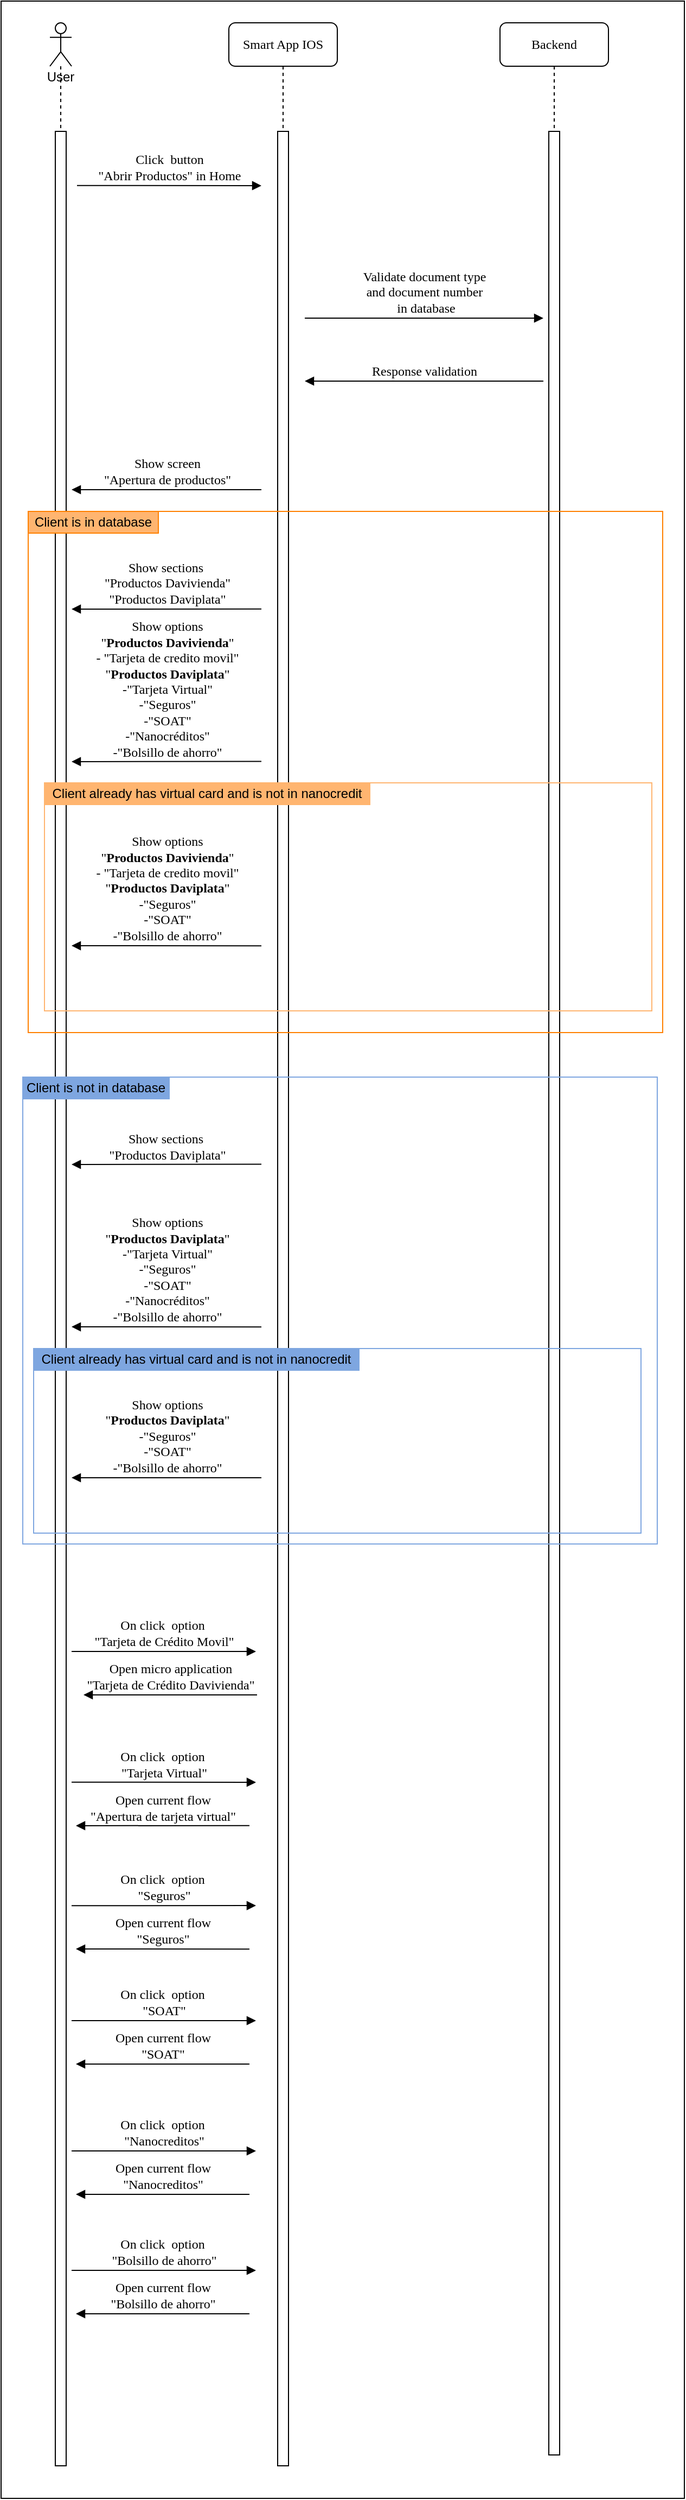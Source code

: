 <mxfile version="13.6.5" type="github">
  <diagram id="HU6HF3A5RPhw-zDrLY1I" name="Page-1">
    <mxGraphModel dx="1185" dy="594" grid="1" gridSize="10" guides="1" tooltips="1" connect="1" arrows="1" fold="1" page="1" pageScale="1" pageWidth="827" pageHeight="1169" math="0" shadow="0">
      <root>
        <mxCell id="0" />
        <mxCell id="1" parent="0" />
        <mxCell id="1ucbsTCfZI52HVWh1nDO-29" value="" style="rounded=0;whiteSpace=wrap;html=1;" parent="1" vertex="1">
          <mxGeometry width="630" height="2300" as="geometry" />
        </mxCell>
        <mxCell id="1ucbsTCfZI52HVWh1nDO-14" value="User" style="shape=umlLifeline;participant=umlActor;perimeter=lifelinePerimeter;whiteSpace=wrap;html=1;container=1;collapsible=0;recursiveResize=0;verticalAlign=top;spacingTop=36;outlineConnect=0;" parent="1" vertex="1">
          <mxGeometry x="45" y="20" width="20" height="300" as="geometry" />
        </mxCell>
        <mxCell id="1ucbsTCfZI52HVWh1nDO-2" value="Smart App IOS" style="shape=umlLifeline;perimeter=lifelinePerimeter;whiteSpace=wrap;html=1;container=1;collapsible=0;recursiveResize=0;outlineConnect=0;rounded=1;shadow=0;comic=0;labelBackgroundColor=none;strokeWidth=1;fontFamily=Verdana;fontSize=12;align=center;" parent="1" vertex="1">
          <mxGeometry x="210" y="20" width="100" height="2250" as="geometry" />
        </mxCell>
        <mxCell id="1ucbsTCfZI52HVWh1nDO-3" value="" style="html=1;points=[];perimeter=orthogonalPerimeter;rounded=0;shadow=0;comic=0;labelBackgroundColor=none;strokeWidth=1;fontFamily=Verdana;fontSize=12;align=center;" parent="1ucbsTCfZI52HVWh1nDO-2" vertex="1">
          <mxGeometry x="45" y="100" width="10" height="2150" as="geometry" />
        </mxCell>
        <mxCell id="1ucbsTCfZI52HVWh1nDO-4" value="Backend" style="shape=umlLifeline;perimeter=lifelinePerimeter;whiteSpace=wrap;html=1;container=1;collapsible=0;recursiveResize=0;outlineConnect=0;rounded=1;shadow=0;comic=0;labelBackgroundColor=none;strokeWidth=1;fontFamily=Verdana;fontSize=12;align=center;" parent="1" vertex="1">
          <mxGeometry x="460" y="20" width="100" height="2240" as="geometry" />
        </mxCell>
        <mxCell id="1ucbsTCfZI52HVWh1nDO-5" value="" style="html=1;points=[];perimeter=orthogonalPerimeter;rounded=0;shadow=0;comic=0;labelBackgroundColor=none;strokeWidth=1;fontFamily=Verdana;fontSize=12;align=center;" parent="1ucbsTCfZI52HVWh1nDO-4" vertex="1">
          <mxGeometry x="45" y="100" width="10" height="2140" as="geometry" />
        </mxCell>
        <mxCell id="1ucbsTCfZI52HVWh1nDO-9" value="Click&amp;nbsp; button &lt;br&gt;&quot;Abrir Productos&quot; in Home" style="html=1;verticalAlign=bottom;endArrow=block;labelBackgroundColor=none;fontFamily=Verdana;fontSize=12;edgeStyle=elbowEdgeStyle;elbow=vertical;" parent="1" edge="1">
          <mxGeometry relative="1" as="geometry">
            <mxPoint x="70" y="169.83" as="sourcePoint" />
            <mxPoint x="240" y="169.83" as="targetPoint" />
          </mxGeometry>
        </mxCell>
        <mxCell id="1ucbsTCfZI52HVWh1nDO-11" value="Validate document type &lt;br&gt;and document number&lt;br&gt;&amp;nbsp;in database" style="html=1;verticalAlign=bottom;endArrow=block;labelBackgroundColor=none;fontFamily=Verdana;fontSize=12;edgeStyle=elbowEdgeStyle;elbow=vertical;" parent="1" edge="1">
          <mxGeometry relative="1" as="geometry">
            <mxPoint x="280" y="292" as="sourcePoint" />
            <mxPoint x="500" y="292" as="targetPoint" />
            <Array as="points" />
          </mxGeometry>
        </mxCell>
        <mxCell id="1ucbsTCfZI52HVWh1nDO-12" value="Response validation" style="html=1;verticalAlign=bottom;endArrow=block;labelBackgroundColor=none;fontFamily=Verdana;fontSize=12;edgeStyle=elbowEdgeStyle;elbow=vertical;" parent="1" edge="1">
          <mxGeometry relative="1" as="geometry">
            <mxPoint x="500" y="350" as="sourcePoint" />
            <mxPoint x="280" y="350" as="targetPoint" />
          </mxGeometry>
        </mxCell>
        <mxCell id="1ucbsTCfZI52HVWh1nDO-13" value="" style="html=1;points=[];perimeter=orthogonalPerimeter;rounded=0;shadow=0;comic=0;labelBackgroundColor=none;strokeWidth=1;fontFamily=Verdana;fontSize=12;align=center;" parent="1" vertex="1">
          <mxGeometry x="50" y="120" width="10" height="2150" as="geometry" />
        </mxCell>
        <mxCell id="1ucbsTCfZI52HVWh1nDO-15" value="Show screen &lt;br&gt;&quot;Apertura de productos&quot;" style="html=1;verticalAlign=bottom;endArrow=block;labelBackgroundColor=none;fontFamily=Verdana;fontSize=12;edgeStyle=elbowEdgeStyle;elbow=vertical;" parent="1" edge="1">
          <mxGeometry relative="1" as="geometry">
            <mxPoint x="240" y="450" as="sourcePoint" />
            <mxPoint x="65" y="450" as="targetPoint" />
          </mxGeometry>
        </mxCell>
        <mxCell id="3u4s2S24RbVyFO70V5Bj-1" value="" style="rounded=0;whiteSpace=wrap;html=1;fillColor=none;strokeColor=#FF8000;" vertex="1" parent="1">
          <mxGeometry x="25" y="470" width="585" height="480" as="geometry" />
        </mxCell>
        <mxCell id="3u4s2S24RbVyFO70V5Bj-3" value="Client is in database" style="rounded=0;whiteSpace=wrap;html=1;strokeColor=#FF8000;fillColor=#FFB570;" vertex="1" parent="1">
          <mxGeometry x="25" y="470" width="120" height="20" as="geometry" />
        </mxCell>
        <mxCell id="3u4s2S24RbVyFO70V5Bj-4" value="Show sections&amp;nbsp;&lt;br&gt;&quot;Productos Davivienda&quot;&lt;br&gt;&quot;Productos Daviplata&quot;" style="html=1;verticalAlign=bottom;endArrow=block;labelBackgroundColor=none;fontFamily=Verdana;fontSize=12;edgeStyle=elbowEdgeStyle;elbow=vertical;" edge="1" parent="1">
          <mxGeometry relative="1" as="geometry">
            <mxPoint x="240" y="559.93" as="sourcePoint" />
            <mxPoint x="65" y="559.93" as="targetPoint" />
          </mxGeometry>
        </mxCell>
        <mxCell id="3u4s2S24RbVyFO70V5Bj-5" value="Show options&lt;br&gt;&quot;&lt;b&gt;Productos Davivienda&lt;/b&gt;&quot;&lt;br&gt;- &quot;Tarjeta de credito movil&quot;&lt;br&gt;&quot;&lt;b&gt;Productos Daviplata&lt;/b&gt;&quot;&lt;br&gt;-&quot;Tarjeta Virtual&quot;&lt;br&gt;-&quot;Seguros&quot;&lt;br&gt;-&quot;SOAT&quot;&lt;br&gt;-&quot;Nanocréditos&quot;&lt;br&gt;-&quot;Bolsillo de ahorro&quot;" style="html=1;verticalAlign=bottom;endArrow=block;labelBackgroundColor=none;fontFamily=Verdana;fontSize=12;edgeStyle=elbowEdgeStyle;elbow=vertical;" edge="1" parent="1">
          <mxGeometry relative="1" as="geometry">
            <mxPoint x="240" y="700.28" as="sourcePoint" />
            <mxPoint x="65" y="700.28" as="targetPoint" />
          </mxGeometry>
        </mxCell>
        <mxCell id="3u4s2S24RbVyFO70V5Bj-6" value="" style="rounded=0;whiteSpace=wrap;html=1;fillColor=none;strokeColor=#7EA6E0;" vertex="1" parent="1">
          <mxGeometry x="20" y="991" width="585" height="430" as="geometry" />
        </mxCell>
        <mxCell id="3u4s2S24RbVyFO70V5Bj-7" value="Client is not in database" style="rounded=0;whiteSpace=wrap;html=1;strokeColor=#7EA6E0;fillColor=#7EA6E0;" vertex="1" parent="1">
          <mxGeometry x="20" y="991" width="135" height="20" as="geometry" />
        </mxCell>
        <mxCell id="3u4s2S24RbVyFO70V5Bj-8" value="Show sections&amp;nbsp;&lt;br&gt;&quot;Productos Daviplata&quot;" style="html=1;verticalAlign=bottom;endArrow=block;labelBackgroundColor=none;fontFamily=Verdana;fontSize=12;edgeStyle=elbowEdgeStyle;elbow=vertical;" edge="1" parent="1">
          <mxGeometry relative="1" as="geometry">
            <mxPoint x="240" y="1071.28" as="sourcePoint" />
            <mxPoint x="65" y="1071.28" as="targetPoint" />
          </mxGeometry>
        </mxCell>
        <mxCell id="3u4s2S24RbVyFO70V5Bj-9" value="" style="rounded=0;whiteSpace=wrap;html=1;fillColor=none;strokeColor=#FFB570;" vertex="1" parent="1">
          <mxGeometry x="40" y="720" width="560" height="210" as="geometry" />
        </mxCell>
        <mxCell id="3u4s2S24RbVyFO70V5Bj-10" value="Client already has virtual card and is not in nanocredit" style="rounded=0;whiteSpace=wrap;html=1;strokeColor=#FFB570;fillColor=#FFB570;" vertex="1" parent="1">
          <mxGeometry x="40" y="720" width="300" height="20" as="geometry" />
        </mxCell>
        <mxCell id="3u4s2S24RbVyFO70V5Bj-11" value="Show options&lt;br&gt;&quot;&lt;b&gt;Productos Davivienda&lt;/b&gt;&quot;&lt;br&gt;- &quot;Tarjeta de credito movil&quot;&lt;br&gt;&quot;&lt;b&gt;Productos Daviplata&lt;/b&gt;&quot;&lt;br&gt;-&quot;Seguros&quot;&lt;br&gt;-&quot;SOAT&quot;&lt;br&gt;-&quot;Bolsillo de ahorro&quot;" style="html=1;verticalAlign=bottom;endArrow=block;labelBackgroundColor=none;fontFamily=Verdana;fontSize=12;edgeStyle=elbowEdgeStyle;elbow=vertical;" edge="1" parent="1">
          <mxGeometry relative="1" as="geometry">
            <mxPoint x="240" y="870.14" as="sourcePoint" />
            <mxPoint x="65" y="870.14" as="targetPoint" />
          </mxGeometry>
        </mxCell>
        <mxCell id="3u4s2S24RbVyFO70V5Bj-12" value="Show options&lt;br&gt;&quot;&lt;b&gt;Productos Daviplata&lt;/b&gt;&quot;&lt;br&gt;-&quot;Tarjeta Virtual&quot;&lt;br&gt;-&quot;Seguros&quot;&lt;br&gt;-&quot;SOAT&quot;&lt;br&gt;-&quot;Nanocréditos&quot;&lt;br&gt;-&quot;Bolsillo de ahorro&quot;" style="html=1;verticalAlign=bottom;endArrow=block;labelBackgroundColor=none;fontFamily=Verdana;fontSize=12;edgeStyle=elbowEdgeStyle;elbow=vertical;" edge="1" parent="1">
          <mxGeometry relative="1" as="geometry">
            <mxPoint x="240" y="1221.14" as="sourcePoint" />
            <mxPoint x="65" y="1221.14" as="targetPoint" />
          </mxGeometry>
        </mxCell>
        <mxCell id="3u4s2S24RbVyFO70V5Bj-13" value="" style="rounded=0;whiteSpace=wrap;html=1;fillColor=none;strokeColor=#7EA6E0;" vertex="1" parent="1">
          <mxGeometry x="30" y="1241" width="560" height="170" as="geometry" />
        </mxCell>
        <mxCell id="3u4s2S24RbVyFO70V5Bj-14" value="Client already has virtual card and is not in nanocredit" style="rounded=0;whiteSpace=wrap;html=1;strokeColor=#7EA6E0;fillColor=#7EA6E0;" vertex="1" parent="1">
          <mxGeometry x="30" y="1241" width="300" height="20" as="geometry" />
        </mxCell>
        <mxCell id="3u4s2S24RbVyFO70V5Bj-15" value="Show options&lt;br&gt;&quot;&lt;b&gt;Productos Daviplata&lt;/b&gt;&quot;&lt;br&gt;-&quot;Seguros&quot;&lt;br&gt;-&quot;SOAT&quot;&lt;br&gt;-&quot;Bolsillo de ahorro&quot;" style="html=1;verticalAlign=bottom;endArrow=block;labelBackgroundColor=none;fontFamily=Verdana;fontSize=12;edgeStyle=elbowEdgeStyle;elbow=vertical;" edge="1" parent="1">
          <mxGeometry relative="1" as="geometry">
            <mxPoint x="240" y="1360" as="sourcePoint" />
            <mxPoint x="65" y="1360" as="targetPoint" />
          </mxGeometry>
        </mxCell>
        <mxCell id="3u4s2S24RbVyFO70V5Bj-16" value="On click&amp;nbsp; option&amp;nbsp;&lt;br&gt;&quot;Tarjeta de Crédito Movil&quot;" style="html=1;verticalAlign=bottom;endArrow=block;labelBackgroundColor=none;fontFamily=Verdana;fontSize=12;edgeStyle=elbowEdgeStyle;elbow=vertical;" edge="1" parent="1">
          <mxGeometry relative="1" as="geometry">
            <mxPoint x="65" y="1520" as="sourcePoint" />
            <mxPoint x="235" y="1520" as="targetPoint" />
          </mxGeometry>
        </mxCell>
        <mxCell id="3u4s2S24RbVyFO70V5Bj-17" value="Open micro application &lt;br&gt;&quot;Tarjeta de Crédito Davivienda&quot;" style="html=1;verticalAlign=bottom;endArrow=block;labelBackgroundColor=none;fontFamily=Verdana;fontSize=12;edgeStyle=elbowEdgeStyle;elbow=vertical;" edge="1" parent="1">
          <mxGeometry relative="1" as="geometry">
            <mxPoint x="236" y="1560" as="sourcePoint" />
            <mxPoint x="76" y="1560" as="targetPoint" />
          </mxGeometry>
        </mxCell>
        <mxCell id="3u4s2S24RbVyFO70V5Bj-18" value="On click&amp;nbsp; option&amp;nbsp;&lt;br&gt;&quot;Tarjeta Virtual&quot;" style="html=1;verticalAlign=bottom;endArrow=block;labelBackgroundColor=none;fontFamily=Verdana;fontSize=12;edgeStyle=elbowEdgeStyle;elbow=vertical;" edge="1" parent="1">
          <mxGeometry relative="1" as="geometry">
            <mxPoint x="65" y="1640.33" as="sourcePoint" />
            <mxPoint x="235" y="1640.33" as="targetPoint" />
          </mxGeometry>
        </mxCell>
        <mxCell id="3u4s2S24RbVyFO70V5Bj-19" value="Open current flow &lt;br&gt;&quot;Apertura de tarjeta virtual&quot;" style="html=1;verticalAlign=bottom;endArrow=block;labelBackgroundColor=none;fontFamily=Verdana;fontSize=12;edgeStyle=elbowEdgeStyle;elbow=vertical;" edge="1" parent="1">
          <mxGeometry relative="1" as="geometry">
            <mxPoint x="229" y="1680.33" as="sourcePoint" />
            <mxPoint x="69" y="1680.33" as="targetPoint" />
          </mxGeometry>
        </mxCell>
        <mxCell id="3u4s2S24RbVyFO70V5Bj-20" value="On click&amp;nbsp; option&amp;nbsp;&lt;br&gt;&quot;Seguros&quot;" style="html=1;verticalAlign=bottom;endArrow=block;labelBackgroundColor=none;fontFamily=Verdana;fontSize=12;edgeStyle=elbowEdgeStyle;elbow=vertical;" edge="1" parent="1">
          <mxGeometry relative="1" as="geometry">
            <mxPoint x="65" y="1754.16" as="sourcePoint" />
            <mxPoint x="235" y="1754.16" as="targetPoint" />
          </mxGeometry>
        </mxCell>
        <mxCell id="3u4s2S24RbVyFO70V5Bj-21" value="Open current flow &lt;br&gt;&quot;Seguros&quot;" style="html=1;verticalAlign=bottom;endArrow=block;labelBackgroundColor=none;fontFamily=Verdana;fontSize=12;edgeStyle=elbowEdgeStyle;elbow=vertical;" edge="1" parent="1">
          <mxGeometry relative="1" as="geometry">
            <mxPoint x="229" y="1794.16" as="sourcePoint" />
            <mxPoint x="69" y="1794.16" as="targetPoint" />
          </mxGeometry>
        </mxCell>
        <mxCell id="3u4s2S24RbVyFO70V5Bj-22" value="On click&amp;nbsp; option&amp;nbsp;&lt;br&gt;&quot;SOAT&quot;" style="html=1;verticalAlign=bottom;endArrow=block;labelBackgroundColor=none;fontFamily=Verdana;fontSize=12;edgeStyle=elbowEdgeStyle;elbow=vertical;" edge="1" parent="1">
          <mxGeometry relative="1" as="geometry">
            <mxPoint x="65" y="1860.0" as="sourcePoint" />
            <mxPoint x="235" y="1860.0" as="targetPoint" />
          </mxGeometry>
        </mxCell>
        <mxCell id="3u4s2S24RbVyFO70V5Bj-23" value="Open current flow &lt;br&gt;&quot;SOAT&quot;" style="html=1;verticalAlign=bottom;endArrow=block;labelBackgroundColor=none;fontFamily=Verdana;fontSize=12;edgeStyle=elbowEdgeStyle;elbow=vertical;" edge="1" parent="1">
          <mxGeometry relative="1" as="geometry">
            <mxPoint x="229" y="1900.0" as="sourcePoint" />
            <mxPoint x="69" y="1900.0" as="targetPoint" />
          </mxGeometry>
        </mxCell>
        <mxCell id="3u4s2S24RbVyFO70V5Bj-25" value="On click&amp;nbsp; option&amp;nbsp;&lt;br&gt;&quot;Nanocreditos&quot;" style="html=1;verticalAlign=bottom;endArrow=block;labelBackgroundColor=none;fontFamily=Verdana;fontSize=12;edgeStyle=elbowEdgeStyle;elbow=vertical;" edge="1" parent="1">
          <mxGeometry relative="1" as="geometry">
            <mxPoint x="65" y="1980" as="sourcePoint" />
            <mxPoint x="235" y="1980" as="targetPoint" />
          </mxGeometry>
        </mxCell>
        <mxCell id="3u4s2S24RbVyFO70V5Bj-26" value="Open current flow &lt;br&gt;&quot;Nanocreditos&quot;" style="html=1;verticalAlign=bottom;endArrow=block;labelBackgroundColor=none;fontFamily=Verdana;fontSize=12;edgeStyle=elbowEdgeStyle;elbow=vertical;" edge="1" parent="1">
          <mxGeometry relative="1" as="geometry">
            <mxPoint x="229" y="2020" as="sourcePoint" />
            <mxPoint x="69" y="2020" as="targetPoint" />
          </mxGeometry>
        </mxCell>
        <mxCell id="3u4s2S24RbVyFO70V5Bj-27" value="On click&amp;nbsp; option&amp;nbsp;&lt;br&gt;&quot;Bolsillo de ahorro&quot;" style="html=1;verticalAlign=bottom;endArrow=block;labelBackgroundColor=none;fontFamily=Verdana;fontSize=12;edgeStyle=elbowEdgeStyle;elbow=vertical;" edge="1" parent="1">
          <mxGeometry relative="1" as="geometry">
            <mxPoint x="65" y="2090" as="sourcePoint" />
            <mxPoint x="235" y="2090" as="targetPoint" />
          </mxGeometry>
        </mxCell>
        <mxCell id="3u4s2S24RbVyFO70V5Bj-28" value="Open current flow &lt;br&gt;&quot;Bolsillo de ahorro&quot;" style="html=1;verticalAlign=bottom;endArrow=block;labelBackgroundColor=none;fontFamily=Verdana;fontSize=12;edgeStyle=elbowEdgeStyle;elbow=vertical;" edge="1" parent="1">
          <mxGeometry relative="1" as="geometry">
            <mxPoint x="229" y="2130" as="sourcePoint" />
            <mxPoint x="69" y="2130" as="targetPoint" />
          </mxGeometry>
        </mxCell>
      </root>
    </mxGraphModel>
  </diagram>
</mxfile>
